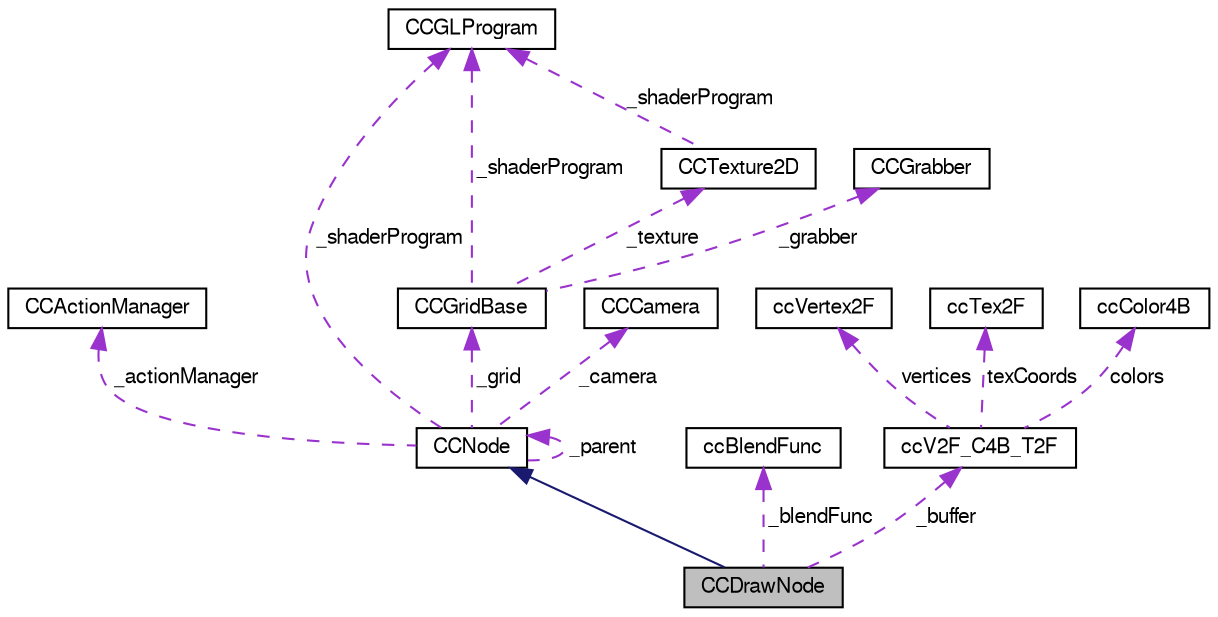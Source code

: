 digraph G
{
  bgcolor="transparent";
  edge [fontname="FreeSans",fontsize="10",labelfontname="FreeSans",labelfontsize="10"];
  node [fontname="FreeSans",fontsize="10",shape=record];
  Node1 [label="CCDrawNode",height=0.2,width=0.4,color="black", fillcolor="grey75", style="filled" fontcolor="black"];
  Node2 -> Node1 [dir="back",color="midnightblue",fontsize="10",style="solid",fontname="FreeSans"];
  Node2 [label="CCNode",height=0.2,width=0.4,color="black",URL="$interface_c_c_node.html"];
  Node2 -> Node2 [dir="back",color="darkorchid3",fontsize="10",style="dashed",label=" _parent" ,fontname="FreeSans"];
  Node3 -> Node2 [dir="back",color="darkorchid3",fontsize="10",style="dashed",label=" _grid" ,fontname="FreeSans"];
  Node3 [label="CCGridBase",height=0.2,width=0.4,color="black",URL="$interface_c_c_grid_base.html"];
  Node4 -> Node3 [dir="back",color="darkorchid3",fontsize="10",style="dashed",label=" _grabber" ,fontname="FreeSans"];
  Node4 [label="CCGrabber",height=0.2,width=0.4,color="black",URL="$interface_c_c_grabber.html"];
  Node5 -> Node3 [dir="back",color="darkorchid3",fontsize="10",style="dashed",label=" _texture" ,fontname="FreeSans"];
  Node5 [label="CCTexture2D",height=0.2,width=0.4,color="black",URL="$interface_c_c_texture2_d.html"];
  Node6 -> Node5 [dir="back",color="darkorchid3",fontsize="10",style="dashed",label=" _shaderProgram" ,fontname="FreeSans"];
  Node6 [label="CCGLProgram",height=0.2,width=0.4,color="black",URL="$interface_c_c_g_l_program.html"];
  Node6 -> Node3 [dir="back",color="darkorchid3",fontsize="10",style="dashed",label=" _shaderProgram" ,fontname="FreeSans"];
  Node7 -> Node2 [dir="back",color="darkorchid3",fontsize="10",style="dashed",label=" _camera" ,fontname="FreeSans"];
  Node7 [label="CCCamera",height=0.2,width=0.4,color="black",URL="$interface_c_c_camera.html"];
  Node6 -> Node2 [dir="back",color="darkorchid3",fontsize="10",style="dashed",label=" _shaderProgram" ,fontname="FreeSans"];
  Node8 -> Node2 [dir="back",color="darkorchid3",fontsize="10",style="dashed",label=" _actionManager" ,fontname="FreeSans"];
  Node8 [label="CCActionManager",height=0.2,width=0.4,color="black",URL="$interface_c_c_action_manager.html"];
  Node9 -> Node1 [dir="back",color="darkorchid3",fontsize="10",style="dashed",label=" _blendFunc" ,fontname="FreeSans"];
  Node9 [label="ccBlendFunc",height=0.2,width=0.4,color="black",URL="$structcc_blend_func.html",tooltip="Blend Function used for textures."];
  Node10 -> Node1 [dir="back",color="darkorchid3",fontsize="10",style="dashed",label=" _buffer" ,fontname="FreeSans"];
  Node10 [label="ccV2F_C4B_T2F",height=0.2,width=0.4,color="black",URL="$structcc_v2_f___c4_b___t2_f.html",tooltip="a Point with a vertex point, a tex coord point and a color 4B"];
  Node11 -> Node10 [dir="back",color="darkorchid3",fontsize="10",style="dashed",label=" colors" ,fontname="FreeSans"];
  Node11 [label="ccColor4B",height=0.2,width=0.4,color="black",URL="$structcc_color4_b.html"];
  Node12 -> Node10 [dir="back",color="darkorchid3",fontsize="10",style="dashed",label=" vertices" ,fontname="FreeSans"];
  Node12 [label="ccVertex2F",height=0.2,width=0.4,color="black",URL="$structcc_vertex2_f.html"];
  Node13 -> Node10 [dir="back",color="darkorchid3",fontsize="10",style="dashed",label=" texCoords" ,fontname="FreeSans"];
  Node13 [label="ccTex2F",height=0.2,width=0.4,color="black",URL="$structcc_tex2_f.html"];
}
